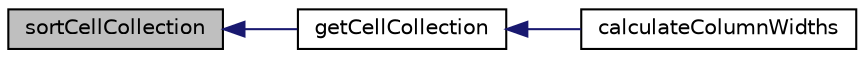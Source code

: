 digraph "sortCellCollection"
{
  edge [fontname="Helvetica",fontsize="10",labelfontname="Helvetica",labelfontsize="10"];
  node [fontname="Helvetica",fontsize="10",shape=record];
  rankdir="LR";
  Node699 [label="sortCellCollection",height=0.2,width=0.4,color="black", fillcolor="grey75", style="filled", fontcolor="black"];
  Node699 -> Node700 [dir="back",color="midnightblue",fontsize="10",style="solid",fontname="Helvetica"];
  Node700 [label="getCellCollection",height=0.2,width=0.4,color="black", fillcolor="white", style="filled",URL="$class_p_h_p_excel___worksheet.html#aa5eed7efd2ac9d5d31fbd6158b268803"];
  Node700 -> Node701 [dir="back",color="midnightblue",fontsize="10",style="solid",fontname="Helvetica"];
  Node701 [label="calculateColumnWidths",height=0.2,width=0.4,color="black", fillcolor="white", style="filled",URL="$class_p_h_p_excel___worksheet.html#a13405e40aeb58da79a313d50d177c803"];
}
